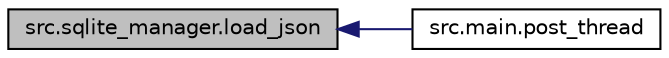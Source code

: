 digraph "src.sqlite_manager.load_json"
{
  edge [fontname="Helvetica",fontsize="10",labelfontname="Helvetica",labelfontsize="10"];
  node [fontname="Helvetica",fontsize="10",shape=record];
  rankdir="LR";
  Node3 [label="src.sqlite_manager.load_json",height=0.2,width=0.4,color="black", fillcolor="grey75", style="filled", fontcolor="black"];
  Node3 -> Node4 [dir="back",color="midnightblue",fontsize="10",style="solid",fontname="Helvetica"];
  Node4 [label="src.main.post_thread",height=0.2,width=0.4,color="black", fillcolor="white", style="filled",URL="$namespacesrc_1_1main.html#a7ecd7cbccbf833555759176fc61e7e83"];
}
